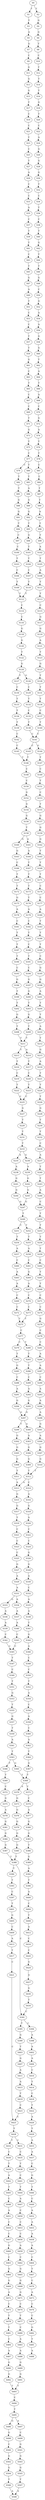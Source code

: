strict digraph  {
	S0 -> S1 [ label = T ];
	S0 -> S2 [ label = T ];
	S1 -> S3 [ label = T ];
	S2 -> S4 [ label = G ];
	S3 -> S5 [ label = A ];
	S4 -> S6 [ label = G ];
	S5 -> S7 [ label = G ];
	S6 -> S8 [ label = T ];
	S7 -> S9 [ label = C ];
	S8 -> S10 [ label = C ];
	S9 -> S11 [ label = G ];
	S10 -> S12 [ label = T ];
	S11 -> S13 [ label = G ];
	S12 -> S14 [ label = T ];
	S13 -> S15 [ label = G ];
	S14 -> S16 [ label = T ];
	S15 -> S17 [ label = T ];
	S16 -> S18 [ label = G ];
	S17 -> S19 [ label = C ];
	S18 -> S20 [ label = T ];
	S19 -> S21 [ label = C ];
	S20 -> S22 [ label = C ];
	S21 -> S23 [ label = T ];
	S22 -> S24 [ label = A ];
	S23 -> S25 [ label = C ];
	S24 -> S26 [ label = G ];
	S25 -> S27 [ label = T ];
	S26 -> S28 [ label = G ];
	S27 -> S29 [ label = A ];
	S28 -> S30 [ label = G ];
	S29 -> S31 [ label = C ];
	S30 -> S32 [ label = T ];
	S31 -> S33 [ label = C ];
	S32 -> S34 [ label = C ];
	S33 -> S35 [ label = A ];
	S34 -> S36 [ label = T ];
	S35 -> S37 [ label = C ];
	S36 -> S38 [ label = C ];
	S37 -> S39 [ label = T ];
	S38 -> S40 [ label = T ];
	S39 -> S41 [ label = T ];
	S40 -> S42 [ label = G ];
	S41 -> S43 [ label = C ];
	S42 -> S44 [ label = T ];
	S43 -> S45 [ label = T ];
	S44 -> S46 [ label = T ];
	S45 -> S47 [ label = G ];
	S46 -> S48 [ label = G ];
	S47 -> S49 [ label = A ];
	S48 -> S50 [ label = C ];
	S49 -> S51 [ label = T ];
	S50 -> S52 [ label = G ];
	S51 -> S53 [ label = C ];
	S52 -> S54 [ label = A ];
	S53 -> S55 [ label = C ];
	S54 -> S56 [ label = A ];
	S55 -> S57 [ label = T ];
	S56 -> S58 [ label = G ];
	S57 -> S59 [ label = T ];
	S58 -> S60 [ label = G ];
	S59 -> S61 [ label = G ];
	S60 -> S62 [ label = T ];
	S61 -> S63 [ label = C ];
	S62 -> S64 [ label = A ];
	S63 -> S65 [ label = T ];
	S64 -> S66 [ label = T ];
	S65 -> S67 [ label = C ];
	S66 -> S68 [ label = A ];
	S67 -> S69 [ label = C ];
	S68 -> S70 [ label = C ];
	S69 -> S71 [ label = T ];
	S70 -> S72 [ label = G ];
	S71 -> S73 [ label = G ];
	S72 -> S74 [ label = A ];
	S73 -> S75 [ label = T ];
	S74 -> S76 [ label = T ];
	S75 -> S77 [ label = C ];
	S76 -> S78 [ label = T ];
	S77 -> S79 [ label = C ];
	S77 -> S80 [ label = T ];
	S78 -> S81 [ label = C ];
	S79 -> S82 [ label = T ];
	S80 -> S83 [ label = T ];
	S81 -> S84 [ label = C ];
	S82 -> S85 [ label = T ];
	S83 -> S86 [ label = A ];
	S84 -> S87 [ label = T ];
	S85 -> S88 [ label = G ];
	S86 -> S89 [ label = G ];
	S87 -> S90 [ label = T ];
	S88 -> S91 [ label = G ];
	S89 -> S92 [ label = G ];
	S90 -> S93 [ label = A ];
	S91 -> S94 [ label = T ];
	S92 -> S95 [ label = T ];
	S93 -> S96 [ label = T ];
	S94 -> S97 [ label = C ];
	S95 -> S98 [ label = G ];
	S96 -> S99 [ label = T ];
	S97 -> S100 [ label = C ];
	S98 -> S101 [ label = T ];
	S99 -> S102 [ label = A ];
	S100 -> S103 [ label = T ];
	S101 -> S104 [ label = T ];
	S102 -> S105 [ label = T ];
	S103 -> S106 [ label = C ];
	S104 -> S107 [ label = C ];
	S105 -> S108 [ label = A ];
	S106 -> S109 [ label = T ];
	S107 -> S110 [ label = T ];
	S108 -> S111 [ label = T ];
	S109 -> S112 [ label = T ];
	S110 -> S112 [ label = T ];
	S111 -> S113 [ label = T ];
	S112 -> S114 [ label = C ];
	S113 -> S115 [ label = C ];
	S114 -> S116 [ label = C ];
	S115 -> S117 [ label = G ];
	S116 -> S118 [ label = G ];
	S117 -> S119 [ label = G ];
	S118 -> S120 [ label = G ];
	S119 -> S121 [ label = A ];
	S120 -> S122 [ label = T ];
	S121 -> S123 [ label = T ];
	S122 -> S124 [ label = G ];
	S123 -> S125 [ label = G ];
	S124 -> S126 [ label = G ];
	S124 -> S127 [ label = T ];
	S125 -> S128 [ label = T ];
	S126 -> S129 [ label = C ];
	S127 -> S130 [ label = C ];
	S128 -> S131 [ label = T ];
	S129 -> S132 [ label = T ];
	S130 -> S133 [ label = T ];
	S131 -> S134 [ label = T ];
	S132 -> S135 [ label = C ];
	S133 -> S136 [ label = T ];
	S134 -> S137 [ label = C ];
	S135 -> S138 [ label = T ];
	S136 -> S139 [ label = T ];
	S137 -> S140 [ label = T ];
	S138 -> S141 [ label = C ];
	S139 -> S142 [ label = C ];
	S140 -> S141 [ label = C ];
	S141 -> S143 [ label = C ];
	S141 -> S144 [ label = G ];
	S142 -> S145 [ label = C ];
	S143 -> S146 [ label = T ];
	S144 -> S147 [ label = T ];
	S145 -> S146 [ label = T ];
	S146 -> S148 [ label = C ];
	S147 -> S149 [ label = C ];
	S148 -> S150 [ label = C ];
	S149 -> S151 [ label = T ];
	S150 -> S152 [ label = G ];
	S151 -> S153 [ label = C ];
	S152 -> S154 [ label = G ];
	S153 -> S155 [ label = T ];
	S154 -> S156 [ label = G ];
	S155 -> S157 [ label = G ];
	S156 -> S158 [ label = T ];
	S157 -> S159 [ label = G ];
	S158 -> S160 [ label = G ];
	S158 -> S161 [ label = A ];
	S159 -> S162 [ label = G ];
	S160 -> S163 [ label = G ];
	S161 -> S164 [ label = A ];
	S162 -> S165 [ label = T ];
	S163 -> S166 [ label = C ];
	S164 -> S167 [ label = T ];
	S165 -> S168 [ label = T ];
	S166 -> S169 [ label = T ];
	S167 -> S170 [ label = T ];
	S168 -> S171 [ label = T ];
	S169 -> S172 [ label = T ];
	S170 -> S173 [ label = T ];
	S171 -> S174 [ label = C ];
	S172 -> S175 [ label = G ];
	S173 -> S176 [ label = T ];
	S174 -> S177 [ label = C ];
	S175 -> S178 [ label = A ];
	S176 -> S179 [ label = A ];
	S177 -> S180 [ label = A ];
	S178 -> S181 [ label = C ];
	S179 -> S182 [ label = C ];
	S180 -> S183 [ label = T ];
	S181 -> S184 [ label = T ];
	S182 -> S185 [ label = T ];
	S183 -> S186 [ label = T ];
	S184 -> S187 [ label = T ];
	S185 -> S188 [ label = C ];
	S186 -> S189 [ label = T ];
	S187 -> S190 [ label = T ];
	S188 -> S191 [ label = T ];
	S189 -> S192 [ label = C ];
	S190 -> S193 [ label = C ];
	S191 -> S194 [ label = C ];
	S192 -> S195 [ label = G ];
	S193 -> S196 [ label = G ];
	S194 -> S197 [ label = G ];
	S195 -> S198 [ label = G ];
	S196 -> S199 [ label = T ];
	S197 -> S200 [ label = G ];
	S198 -> S201 [ label = A ];
	S199 -> S202 [ label = T ];
	S200 -> S203 [ label = T ];
	S201 -> S204 [ label = T ];
	S202 -> S205 [ label = G ];
	S203 -> S206 [ label = G ];
	S204 -> S207 [ label = T ];
	S205 -> S208 [ label = T ];
	S206 -> S209 [ label = T ];
	S207 -> S210 [ label = A ];
	S208 -> S211 [ label = T ];
	S209 -> S211 [ label = T ];
	S210 -> S212 [ label = T ];
	S211 -> S213 [ label = T ];
	S211 -> S214 [ label = A ];
	S212 -> S215 [ label = G ];
	S213 -> S216 [ label = T ];
	S214 -> S217 [ label = T ];
	S215 -> S218 [ label = A ];
	S216 -> S219 [ label = C ];
	S217 -> S220 [ label = C ];
	S218 -> S221 [ label = T ];
	S219 -> S222 [ label = T ];
	S220 -> S223 [ label = T ];
	S221 -> S224 [ label = T ];
	S222 -> S225 [ label = C ];
	S223 -> S225 [ label = C ];
	S224 -> S226 [ label = T ];
	S225 -> S227 [ label = G ];
	S226 -> S228 [ label = G ];
	S227 -> S229 [ label = T ];
	S228 -> S230 [ label = T ];
	S229 -> S231 [ label = T ];
	S230 -> S232 [ label = T ];
	S231 -> S233 [ label = T ];
	S232 -> S234 [ label = C ];
	S233 -> S235 [ label = A ];
	S233 -> S236 [ label = G ];
	S234 -> S237 [ label = A ];
	S235 -> S238 [ label = A ];
	S236 -> S239 [ label = A ];
	S237 -> S240 [ label = T ];
	S238 -> S241 [ label = G ];
	S239 -> S242 [ label = G ];
	S240 -> S243 [ label = T ];
	S241 -> S244 [ label = G ];
	S242 -> S245 [ label = G ];
	S243 -> S246 [ label = A ];
	S244 -> S247 [ label = G ];
	S245 -> S247 [ label = G ];
	S246 -> S248 [ label = C ];
	S247 -> S249 [ label = T ];
	S248 -> S250 [ label = T ];
	S249 -> S251 [ label = C ];
	S249 -> S252 [ label = T ];
	S250 -> S253 [ label = T ];
	S251 -> S254 [ label = T ];
	S252 -> S255 [ label = T ];
	S253 -> S256 [ label = T ];
	S254 -> S257 [ label = A ];
	S255 -> S258 [ label = A ];
	S256 -> S259 [ label = T ];
	S257 -> S260 [ label = C ];
	S258 -> S261 [ label = C ];
	S259 -> S262 [ label = C ];
	S260 -> S263 [ label = A ];
	S261 -> S264 [ label = G ];
	S262 -> S265 [ label = T ];
	S263 -> S266 [ label = A ];
	S264 -> S267 [ label = A ];
	S265 -> S268 [ label = T ];
	S266 -> S269 [ label = C ];
	S267 -> S270 [ label = C ];
	S268 -> S271 [ label = C ];
	S269 -> S272 [ label = C ];
	S270 -> S273 [ label = C ];
	S271 -> S274 [ label = C ];
	S272 -> S275 [ label = T ];
	S273 -> S275 [ label = T ];
	S274 -> S276 [ label = G ];
	S275 -> S277 [ label = C ];
	S276 -> S278 [ label = C ];
	S277 -> S279 [ label = C ];
	S277 -> S280 [ label = T ];
	S278 -> S281 [ label = C ];
	S279 -> S282 [ label = T ];
	S280 -> S283 [ label = T ];
	S281 -> S284 [ label = A ];
	S282 -> S285 [ label = G ];
	S283 -> S286 [ label = T ];
	S284 -> S287 [ label = A ];
	S285 -> S288 [ label = C ];
	S286 -> S289 [ label = C ];
	S287 -> S290 [ label = C ];
	S288 -> S291 [ label = A ];
	S289 -> S292 [ label = A ];
	S290 -> S293 [ label = A ];
	S291 -> S294 [ label = G ];
	S292 -> S295 [ label = G ];
	S293 -> S296 [ label = A ];
	S294 -> S297 [ label = G ];
	S295 -> S297 [ label = G ];
	S296 -> S298 [ label = A ];
	S297 -> S299 [ label = T ];
	S297 -> S300 [ label = A ];
	S298 -> S301 [ label = G ];
	S299 -> S302 [ label = G ];
	S300 -> S303 [ label = A ];
	S301 -> S304 [ label = A ];
	S302 -> S305 [ label = G ];
	S303 -> S306 [ label = G ];
	S304 -> S307 [ label = G ];
	S305 -> S308 [ label = G ];
	S306 -> S309 [ label = G ];
	S307 -> S310 [ label = G ];
	S308 -> S311 [ label = T ];
	S309 -> S312 [ label = T ];
	S310 -> S312 [ label = T ];
	S311 -> S313 [ label = A ];
	S312 -> S314 [ label = C ];
	S312 -> S313 [ label = A ];
	S313 -> S315 [ label = G ];
	S314 -> S316 [ label = A ];
	S315 -> S317 [ label = G ];
	S316 -> S318 [ label = G ];
	S317 -> S319 [ label = T ];
	S318 -> S320 [ label = A ];
	S319 -> S321 [ label = C ];
	S320 -> S322 [ label = C ];
	S321 -> S323 [ label = C ];
	S322 -> S324 [ label = C ];
	S323 -> S325 [ label = C ];
	S324 -> S326 [ label = G ];
	S325 -> S327 [ label = G ];
	S326 -> S328 [ label = G ];
	S327 -> S329 [ label = A ];
	S328 -> S330 [ label = A ];
	S329 -> S331 [ label = A ];
	S330 -> S332 [ label = C ];
	S331 -> S333 [ label = G ];
	S331 -> S334 [ label = A ];
	S332 -> S335 [ label = A ];
	S333 -> S336 [ label = A ];
	S334 -> S337 [ label = A ];
	S335 -> S338 [ label = A ];
	S336 -> S339 [ label = A ];
	S337 -> S340 [ label = A ];
	S338 -> S341 [ label = T ];
	S339 -> S342 [ label = C ];
	S340 -> S343 [ label = C ];
	S341 -> S344 [ label = G ];
	S342 -> S345 [ label = C ];
	S343 -> S345 [ label = C ];
	S344 -> S346 [ label = A ];
	S345 -> S347 [ label = T ];
	S346 -> S348 [ label = C ];
	S347 -> S349 [ label = C ];
	S348 -> S350 [ label = C ];
	S349 -> S351 [ label = T ];
	S350 -> S352 [ label = T ];
	S351 -> S353 [ label = G ];
	S352 -> S354 [ label = A ];
	S353 -> S355 [ label = T ];
	S354 -> S356 [ label = C ];
	S355 -> S357 [ label = G ];
	S356 -> S358 [ label = A ];
	S357 -> S359 [ label = T ];
	S358 -> S360 [ label = C ];
	S359 -> S361 [ label = A ];
	S360 -> S362 [ label = A ];
	S361 -> S363 [ label = T ];
	S362 -> S364 [ label = T ];
	S363 -> S365 [ label = G ];
	S363 -> S366 [ label = T ];
	S364 -> S367 [ label = G ];
	S365 -> S368 [ label = T ];
	S366 -> S369 [ label = T ];
	S367 -> S368 [ label = T ];
	S368 -> S370 [ label = A ];
	S368 -> S371 [ label = T ];
	S369 -> S372 [ label = C ];
	S370 -> S373 [ label = G ];
	S371 -> S374 [ label = C ];
	S372 -> S375 [ label = G ];
	S373 -> S376 [ label = G ];
	S374 -> S377 [ label = A ];
	S375 -> S378 [ label = A ];
	S376 -> S379 [ label = G ];
	S377 -> S380 [ label = G ];
	S378 -> S381 [ label = G ];
	S379 -> S382 [ label = G ];
	S380 -> S383 [ label = G ];
	S381 -> S384 [ label = G ];
	S382 -> S385 [ label = G ];
	S383 -> S386 [ label = T ];
	S384 -> S387 [ label = G ];
	S385 -> S388 [ label = T ];
	S386 -> S389 [ label = G ];
	S387 -> S388 [ label = T ];
	S388 -> S390 [ label = T ];
	S388 -> S391 [ label = C ];
	S389 -> S392 [ label = A ];
	S390 -> S393 [ label = T ];
	S391 -> S394 [ label = C ];
	S391 -> S395 [ label = T ];
	S392 -> S396 [ label = T ];
	S393 -> S397 [ label = C ];
	S394 -> S398 [ label = A ];
	S395 -> S399 [ label = G ];
	S396 -> S400 [ label = A ];
	S397 -> S401 [ label = T ];
	S398 -> S402 [ label = A ];
	S399 -> S403 [ label = T ];
	S400 -> S404 [ label = C ];
	S401 -> S405 [ label = G ];
	S402 -> S406 [ label = A ];
	S403 -> S407 [ label = G ];
	S404 -> S408 [ label = T ];
	S405 -> S409 [ label = C ];
	S406 -> S410 [ label = C ];
	S407 -> S411 [ label = A ];
	S408 -> S412 [ label = A ];
	S409 -> S413 [ label = A ];
	S410 -> S414 [ label = T ];
	S411 -> S415 [ label = A ];
	S412 -> S416 [ label = C ];
	S413 -> S417 [ label = T ];
	S414 -> S418 [ label = C ];
	S415 -> S419 [ label = T ];
	S416 -> S420 [ label = C ];
	S417 -> S421 [ label = C ];
	S418 -> S422 [ label = T ];
	S419 -> S423 [ label = C ];
	S420 -> S424 [ label = G ];
	S421 -> S425 [ label = C ];
	S422 -> S426 [ label = A ];
	S423 -> S425 [ label = C ];
	S424 -> S427 [ label = G ];
	S425 -> S428 [ label = T ];
	S426 -> S429 [ label = T ];
	S427 -> S430 [ label = G ];
	S428 -> S431 [ label = C ];
	S428 -> S432 [ label = T ];
	S429 -> S433 [ label = A ];
	S430 -> S434 [ label = T ];
	S431 -> S435 [ label = C ];
	S432 -> S436 [ label = C ];
	S433 -> S437 [ label = A ];
	S434 -> S391 [ label = C ];
	S435 -> S438 [ label = T ];
	S436 -> S439 [ label = T ];
	S437 -> S440 [ label = C ];
	S438 -> S441 [ label = C ];
	S439 -> S442 [ label = A ];
	S440 -> S443 [ label = G ];
	S441 -> S444 [ label = T ];
	S442 -> S445 [ label = T ];
	S443 -> S446 [ label = T ];
	S444 -> S447 [ label = A ];
	S445 -> S448 [ label = C ];
	S446 -> S449 [ label = C ];
	S447 -> S450 [ label = C ];
	S448 -> S451 [ label = A ];
	S449 -> S452 [ label = A ];
	S450 -> S453 [ label = C ];
	S451 -> S454 [ label = C ];
	S452 -> S455 [ label = A ];
	S453 -> S456 [ label = C ];
	S454 -> S457 [ label = C ];
	S455 -> S458 [ label = A ];
	S456 -> S459 [ label = A ];
	S457 -> S460 [ label = G ];
	S458 -> S461 [ label = A ];
	S459 -> S462 [ label = C ];
	S460 -> S463 [ label = C ];
	S461 -> S464 [ label = C ];
	S462 -> S465 [ label = G ];
	S463 -> S466 [ label = G ];
	S464 -> S467 [ label = T ];
	S465 -> S468 [ label = G ];
	S466 -> S469 [ label = G ];
	S467 -> S470 [ label = C ];
	S468 -> S471 [ label = G ];
	S469 -> S472 [ label = A ];
	S470 -> S473 [ label = A ];
	S471 -> S474 [ label = C ];
	S472 -> S475 [ label = C ];
	S473 -> S476 [ label = C ];
	S474 -> S477 [ label = T ];
	S475 -> S478 [ label = T ];
	S476 -> S479 [ label = C ];
	S477 -> S480 [ label = C ];
	S478 -> S481 [ label = T ];
	S479 -> S482 [ label = G ];
	S480 -> S483 [ label = A ];
	S481 -> S484 [ label = C ];
	S482 -> S485 [ label = T ];
	S483 -> S486 [ label = A ];
	S484 -> S487 [ label = A ];
	S485 -> S488 [ label = A ];
	S486 -> S489 [ label = G ];
	S487 -> S490 [ label = G ];
	S489 -> S491 [ label = G ];
	S490 -> S492 [ label = G ];
	S491 -> S493 [ label = T ];
	S492 -> S493 [ label = T ];
	S493 -> S494 [ label = C ];
	S494 -> S495 [ label = T ];
	S495 -> S496 [ label = G ];
	S495 -> S497 [ label = A ];
	S496 -> S498 [ label = G ];
	S497 -> S499 [ label = C ];
	S498 -> S500 [ label = C ];
	S499 -> S501 [ label = G ];
	S500 -> S502 [ label = G ];
	S501 -> S503 [ label = G ];
	S502 -> S504 [ label = G ];
	S503 -> S505 [ label = G ];
	S504 -> S506 [ label = T ];
	S505 -> S507 [ label = T ];
	S506 -> S508 [ label = A ];
	S507 -> S508 [ label = A ];
}
